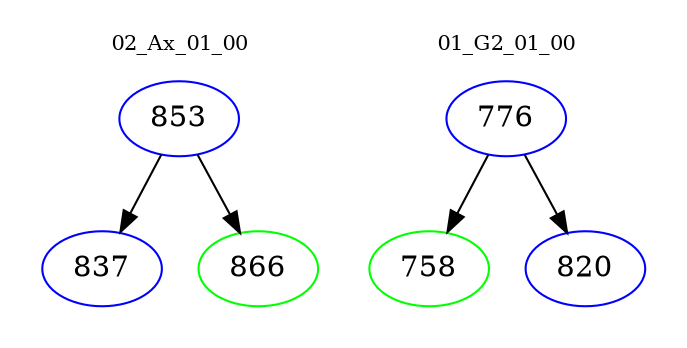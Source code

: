 digraph{
subgraph cluster_0 {
color = white
label = "02_Ax_01_00";
fontsize=10;
T0_853 [label="853", color="blue"]
T0_853 -> T0_837 [color="black"]
T0_837 [label="837", color="blue"]
T0_853 -> T0_866 [color="black"]
T0_866 [label="866", color="green"]
}
subgraph cluster_1 {
color = white
label = "01_G2_01_00";
fontsize=10;
T1_776 [label="776", color="blue"]
T1_776 -> T1_758 [color="black"]
T1_758 [label="758", color="green"]
T1_776 -> T1_820 [color="black"]
T1_820 [label="820", color="blue"]
}
}
